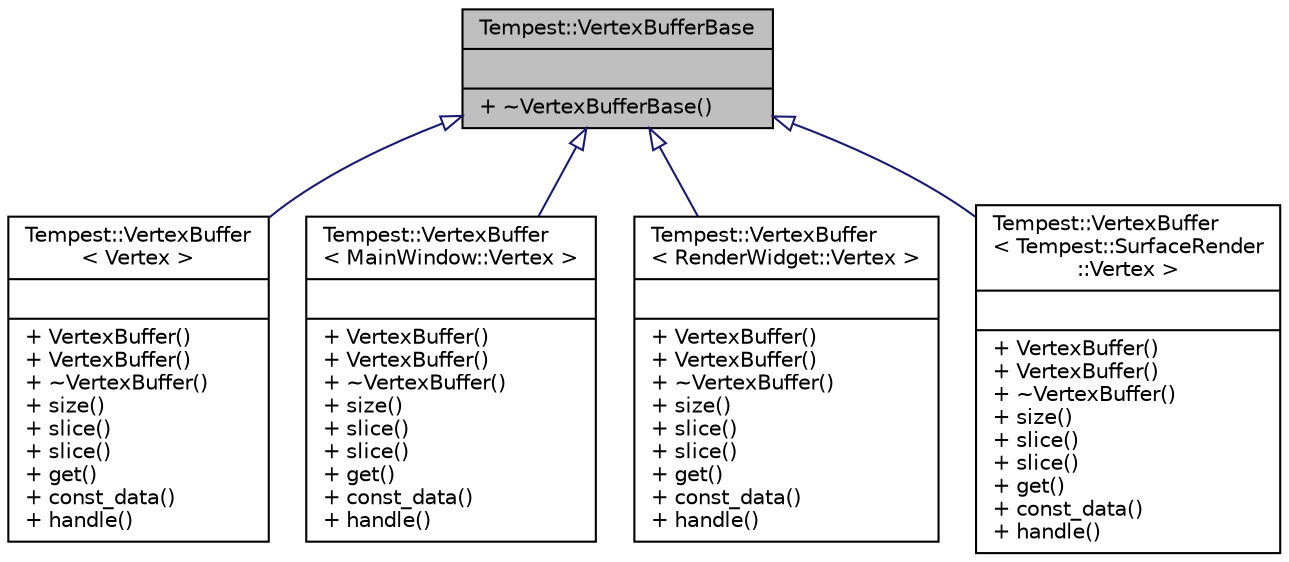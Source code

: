 digraph "Tempest::VertexBufferBase"
{
  edge [fontname="Helvetica",fontsize="10",labelfontname="Helvetica",labelfontsize="10"];
  node [fontname="Helvetica",fontsize="10",shape=record];
  Node0 [label="{Tempest::VertexBufferBase\n||+ ~VertexBufferBase()\l}",height=0.2,width=0.4,color="black", fillcolor="grey75", style="filled", fontcolor="black"];
  Node0 -> Node1 [dir="back",color="midnightblue",fontsize="10",style="solid",arrowtail="onormal",fontname="Helvetica"];
  Node1 [label="{Tempest::VertexBuffer\l\< Vertex \>\n||+ VertexBuffer()\l+ VertexBuffer()\l+ ~VertexBuffer()\l+ size()\l+ slice()\l+ slice()\l+ get()\l+ const_data()\l+ handle()\l}",height=0.2,width=0.4,color="black", fillcolor="white", style="filled",URL="$class_tempest_1_1_vertex_buffer.html"];
  Node0 -> Node2 [dir="back",color="midnightblue",fontsize="10",style="solid",arrowtail="onormal",fontname="Helvetica"];
  Node2 [label="{Tempest::VertexBuffer\l\< MainWindow::Vertex \>\n||+ VertexBuffer()\l+ VertexBuffer()\l+ ~VertexBuffer()\l+ size()\l+ slice()\l+ slice()\l+ get()\l+ const_data()\l+ handle()\l}",height=0.2,width=0.4,color="black", fillcolor="white", style="filled",URL="$class_tempest_1_1_vertex_buffer.html"];
  Node0 -> Node3 [dir="back",color="midnightblue",fontsize="10",style="solid",arrowtail="onormal",fontname="Helvetica"];
  Node3 [label="{Tempest::VertexBuffer\l\< RenderWidget::Vertex \>\n||+ VertexBuffer()\l+ VertexBuffer()\l+ ~VertexBuffer()\l+ size()\l+ slice()\l+ slice()\l+ get()\l+ const_data()\l+ handle()\l}",height=0.2,width=0.4,color="black", fillcolor="white", style="filled",URL="$class_tempest_1_1_vertex_buffer.html"];
  Node0 -> Node4 [dir="back",color="midnightblue",fontsize="10",style="solid",arrowtail="onormal",fontname="Helvetica"];
  Node4 [label="{Tempest::VertexBuffer\l\< Tempest::SurfaceRender\l::Vertex \>\n||+ VertexBuffer()\l+ VertexBuffer()\l+ ~VertexBuffer()\l+ size()\l+ slice()\l+ slice()\l+ get()\l+ const_data()\l+ handle()\l}",height=0.2,width=0.4,color="black", fillcolor="white", style="filled",URL="$class_tempest_1_1_vertex_buffer.html"];
}
